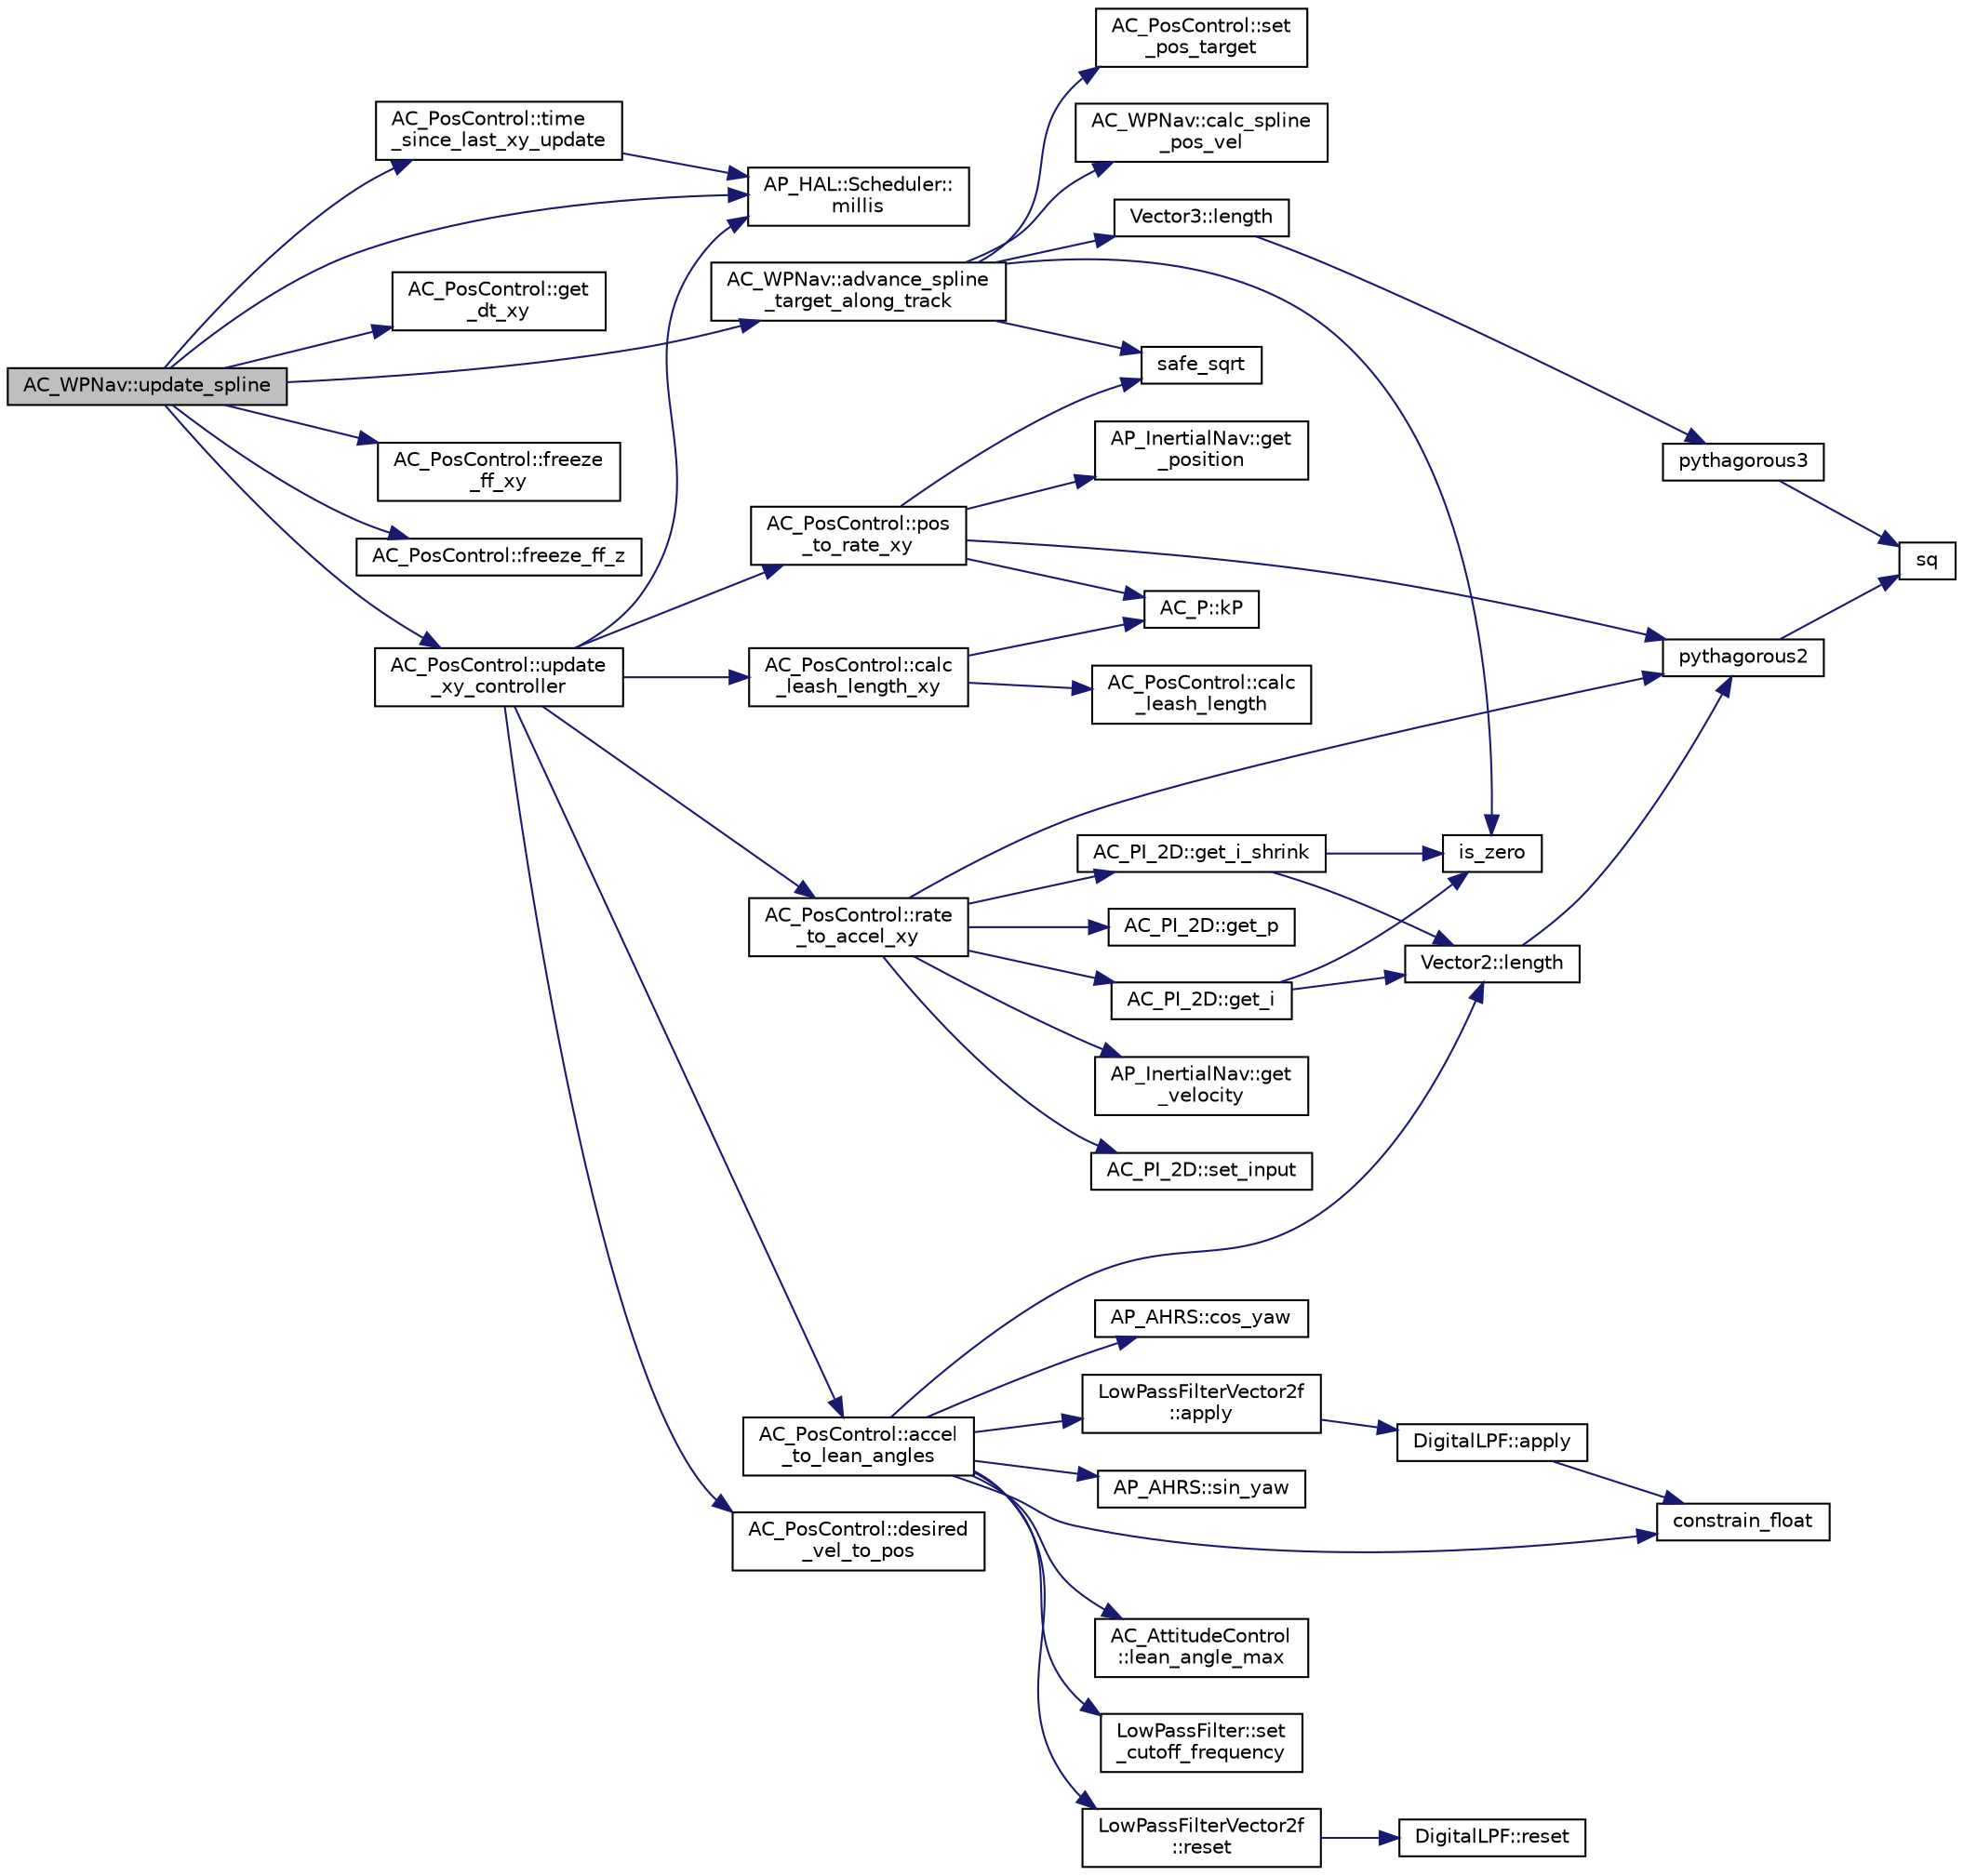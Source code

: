 digraph "AC_WPNav::update_spline"
{
 // INTERACTIVE_SVG=YES
  edge [fontname="Helvetica",fontsize="10",labelfontname="Helvetica",labelfontsize="10"];
  node [fontname="Helvetica",fontsize="10",shape=record];
  rankdir="LR";
  Node1 [label="AC_WPNav::update_spline",height=0.2,width=0.4,color="black", fillcolor="grey75", style="filled" fontcolor="black"];
  Node1 -> Node2 [color="midnightblue",fontsize="10",style="solid",fontname="Helvetica"];
  Node2 [label="AC_PosControl::time\l_since_last_xy_update",height=0.2,width=0.4,color="black", fillcolor="white", style="filled",URL="$classAC__PosControl.html#aba69e5af4db360bb85275fe843f7e95e"];
  Node2 -> Node3 [color="midnightblue",fontsize="10",style="solid",fontname="Helvetica"];
  Node3 [label="AP_HAL::Scheduler::\lmillis",height=0.2,width=0.4,color="black", fillcolor="white", style="filled",URL="$classAP__HAL_1_1Scheduler.html#a26b68339fc68a562d8d3a1238d0ec8c1"];
  Node1 -> Node4 [color="midnightblue",fontsize="10",style="solid",fontname="Helvetica"];
  Node4 [label="AC_PosControl::get\l_dt_xy",height=0.2,width=0.4,color="black", fillcolor="white", style="filled",URL="$classAC__PosControl.html#ab4a37d0f0ce8ea8038758158f8d06562"];
  Node1 -> Node5 [color="midnightblue",fontsize="10",style="solid",fontname="Helvetica"];
  Node5 [label="AC_WPNav::advance_spline\l_target_along_track",height=0.2,width=0.4,color="black", fillcolor="white", style="filled",URL="$classAC__WPNav.html#a5d446f33ca443a0df0a8d7e1dfcdd90f",tooltip="advance_spline_target_along_track - move target location along track from origin to destination ..."];
  Node5 -> Node6 [color="midnightblue",fontsize="10",style="solid",fontname="Helvetica"];
  Node6 [label="AC_WPNav::calc_spline\l_pos_vel",height=0.2,width=0.4,color="black", fillcolor="white", style="filled",URL="$classAC__WPNav.html#a3bd02c16cf547cd92584d908f65ccb50",tooltip="relies on update_spline_solution being called when the segment&#39;s origin and destination were set ..."];
  Node5 -> Node7 [color="midnightblue",fontsize="10",style="solid",fontname="Helvetica"];
  Node7 [label="safe_sqrt",height=0.2,width=0.4,color="black", fillcolor="white", style="filled",URL="$AP__Math_8cpp.html#a7b812b7e8008b90ab24bcd9c3b0e8e3b"];
  Node5 -> Node8 [color="midnightblue",fontsize="10",style="solid",fontname="Helvetica"];
  Node8 [label="Vector3::length",height=0.2,width=0.4,color="black", fillcolor="white", style="filled",URL="$classVector3.html#ac1fd5514e368a1e1c2d13f71eda18345"];
  Node8 -> Node9 [color="midnightblue",fontsize="10",style="solid",fontname="Helvetica"];
  Node9 [label="pythagorous3",height=0.2,width=0.4,color="black", fillcolor="white", style="filled",URL="$AP__Math_8cpp.html#ac09c78b18c2ad21b9a04081f119f11c0"];
  Node9 -> Node10 [color="midnightblue",fontsize="10",style="solid",fontname="Helvetica"];
  Node10 [label="sq",height=0.2,width=0.4,color="black", fillcolor="white", style="filled",URL="$AP__Math_8cpp.html#a996fdbe87607543eef5dcb234f6bc017"];
  Node5 -> Node11 [color="midnightblue",fontsize="10",style="solid",fontname="Helvetica"];
  Node11 [label="is_zero",height=0.2,width=0.4,color="black", fillcolor="white", style="filled",URL="$AP__Math_8h.html#a108b79eeb35c5d58f324458ec9e1e9f2"];
  Node5 -> Node12 [color="midnightblue",fontsize="10",style="solid",fontname="Helvetica"];
  Node12 [label="AC_PosControl::set\l_pos_target",height=0.2,width=0.4,color="black", fillcolor="white", style="filled",URL="$classAC__PosControl.html#ad70a79da0c5dcde97ccf848b03e7356a",tooltip="set_pos_target in cm from home "];
  Node1 -> Node13 [color="midnightblue",fontsize="10",style="solid",fontname="Helvetica"];
  Node13 [label="AC_PosControl::freeze\l_ff_xy",height=0.2,width=0.4,color="black", fillcolor="white", style="filled",URL="$classAC__PosControl.html#ac150947d527995a72dff6ad0921a1891",tooltip="freeze_ff_xy - used to stop the feed forward being calculated during a known discontinuity ..."];
  Node1 -> Node14 [color="midnightblue",fontsize="10",style="solid",fontname="Helvetica"];
  Node14 [label="AC_PosControl::freeze_ff_z",height=0.2,width=0.4,color="black", fillcolor="white", style="filled",URL="$classAC__PosControl.html#aa979d20c99f08a96d0f482c1dad50f78",tooltip="freeze_ff_z - used to stop the feed forward being calculated during a known discontinuity ..."];
  Node1 -> Node15 [color="midnightblue",fontsize="10",style="solid",fontname="Helvetica"];
  Node15 [label="AC_PosControl::update\l_xy_controller",height=0.2,width=0.4,color="black", fillcolor="white", style="filled",URL="$classAC__PosControl.html#ae8b8e5c5812ab2419c570ae7f44a70f3",tooltip="update_xy_controller - run the horizontal position controller - should be called at 100hz or higher ..."];
  Node15 -> Node3 [color="midnightblue",fontsize="10",style="solid",fontname="Helvetica"];
  Node15 -> Node16 [color="midnightblue",fontsize="10",style="solid",fontname="Helvetica"];
  Node16 [label="AC_PosControl::calc\l_leash_length_xy",height=0.2,width=0.4,color="black", fillcolor="white", style="filled",URL="$classAC__PosControl.html#ac4f923c39399266568b9ae9419a0596f"];
  Node16 -> Node17 [color="midnightblue",fontsize="10",style="solid",fontname="Helvetica"];
  Node17 [label="AC_PosControl::calc\l_leash_length",height=0.2,width=0.4,color="black", fillcolor="white", style="filled",URL="$classAC__PosControl.html#a92e0998be57c8a917a7a7514c542e314",tooltip="calc_leash_length - calculates the horizontal leash length given a maximum speed, acceleration and po..."];
  Node16 -> Node18 [color="midnightblue",fontsize="10",style="solid",fontname="Helvetica"];
  Node18 [label="AC_P::kP",height=0.2,width=0.4,color="black", fillcolor="white", style="filled",URL="$classAC__P.html#a9378b33d8cfb4bf2417880c038f1b7a2"];
  Node15 -> Node19 [color="midnightblue",fontsize="10",style="solid",fontname="Helvetica"];
  Node19 [label="AC_PosControl::desired\l_vel_to_pos",height=0.2,width=0.4,color="black", fillcolor="white", style="filled",URL="$classAC__PosControl.html#ae717003af936b0d465b82d150d611963",tooltip="desired_vel_to_pos - move position target using desired velocities "];
  Node15 -> Node20 [color="midnightblue",fontsize="10",style="solid",fontname="Helvetica"];
  Node20 [label="AC_PosControl::pos\l_to_rate_xy",height=0.2,width=0.4,color="black", fillcolor="white", style="filled",URL="$classAC__PosControl.html#a3a8f35e4cc0c50f6d0bb663966e47830"];
  Node20 -> Node21 [color="midnightblue",fontsize="10",style="solid",fontname="Helvetica"];
  Node21 [label="AP_InertialNav::get\l_position",height=0.2,width=0.4,color="black", fillcolor="white", style="filled",URL="$classAP__InertialNav.html#a39348dd51a8c32fe16d01dfef284e31a"];
  Node20 -> Node18 [color="midnightblue",fontsize="10",style="solid",fontname="Helvetica"];
  Node20 -> Node22 [color="midnightblue",fontsize="10",style="solid",fontname="Helvetica"];
  Node22 [label="pythagorous2",height=0.2,width=0.4,color="black", fillcolor="white", style="filled",URL="$AP__Math_8cpp.html#afd3767d48a7b20f6d5220a4f8007af00"];
  Node22 -> Node10 [color="midnightblue",fontsize="10",style="solid",fontname="Helvetica"];
  Node20 -> Node7 [color="midnightblue",fontsize="10",style="solid",fontname="Helvetica"];
  Node15 -> Node23 [color="midnightblue",fontsize="10",style="solid",fontname="Helvetica"];
  Node23 [label="AC_PosControl::rate\l_to_accel_xy",height=0.2,width=0.4,color="black", fillcolor="white", style="filled",URL="$classAC__PosControl.html#a5b3282ea40c7d2ef6d44e51670094ccf"];
  Node23 -> Node24 [color="midnightblue",fontsize="10",style="solid",fontname="Helvetica"];
  Node24 [label="AP_InertialNav::get\l_velocity",height=0.2,width=0.4,color="black", fillcolor="white", style="filled",URL="$classAP__InertialNav.html#a5bfad40c8a4e0ca98aa09c80e17c4ff5"];
  Node23 -> Node25 [color="midnightblue",fontsize="10",style="solid",fontname="Helvetica"];
  Node25 [label="AC_PI_2D::set_input",height=0.2,width=0.4,color="black", fillcolor="white", style="filled",URL="$classAC__PI__2D.html#a2aeddba42e425e6e02264165220b11d8"];
  Node23 -> Node26 [color="midnightblue",fontsize="10",style="solid",fontname="Helvetica"];
  Node26 [label="AC_PI_2D::get_p",height=0.2,width=0.4,color="black", fillcolor="white", style="filled",URL="$classAC__PI__2D.html#aa8564949b84f613cad26c7b9f557bb3e"];
  Node23 -> Node27 [color="midnightblue",fontsize="10",style="solid",fontname="Helvetica"];
  Node27 [label="AC_PI_2D::get_i",height=0.2,width=0.4,color="black", fillcolor="white", style="filled",URL="$classAC__PI__2D.html#af464bd8936fccc9a0b11ab183e9ca384"];
  Node27 -> Node11 [color="midnightblue",fontsize="10",style="solid",fontname="Helvetica"];
  Node27 -> Node28 [color="midnightblue",fontsize="10",style="solid",fontname="Helvetica"];
  Node28 [label="Vector2::length",height=0.2,width=0.4,color="black", fillcolor="white", style="filled",URL="$structVector2.html#ad8ebafde96f43521d3647e2552387529",tooltip="-*- tab-width: 4; Mode: C++; c-basic-offset: 4; indent-tabs-mode: nil -*- "];
  Node28 -> Node22 [color="midnightblue",fontsize="10",style="solid",fontname="Helvetica"];
  Node23 -> Node29 [color="midnightblue",fontsize="10",style="solid",fontname="Helvetica"];
  Node29 [label="AC_PI_2D::get_i_shrink",height=0.2,width=0.4,color="black", fillcolor="white", style="filled",URL="$classAC__PI__2D.html#ae8bc307e280fa7d11b67742491223fb1"];
  Node29 -> Node11 [color="midnightblue",fontsize="10",style="solid",fontname="Helvetica"];
  Node29 -> Node28 [color="midnightblue",fontsize="10",style="solid",fontname="Helvetica"];
  Node23 -> Node22 [color="midnightblue",fontsize="10",style="solid",fontname="Helvetica"];
  Node15 -> Node30 [color="midnightblue",fontsize="10",style="solid",fontname="Helvetica"];
  Node30 [label="AC_PosControl::accel\l_to_lean_angles",height=0.2,width=0.4,color="black", fillcolor="white", style="filled",URL="$classAC__PosControl.html#a46019950532852f60edd1a68bef9d1b2"];
  Node30 -> Node31 [color="midnightblue",fontsize="10",style="solid",fontname="Helvetica"];
  Node31 [label="AC_AttitudeControl\l::lean_angle_max",height=0.2,width=0.4,color="black", fillcolor="white", style="filled",URL="$classAC__AttitudeControl.html#a85dc24e26f3d1b7b2394a8c3380c7bde"];
  Node30 -> Node32 [color="midnightblue",fontsize="10",style="solid",fontname="Helvetica"];
  Node32 [label="LowPassFilterVector2f\l::reset",height=0.2,width=0.4,color="black", fillcolor="white", style="filled",URL="$classLowPassFilterVector2f.html#a5dd23c93efc92d418089d2c5b5ddc5e6"];
  Node32 -> Node33 [color="midnightblue",fontsize="10",style="solid",fontname="Helvetica"];
  Node33 [label="DigitalLPF::reset",height=0.2,width=0.4,color="black", fillcolor="white", style="filled",URL="$classDigitalLPF.html#a3b7217283a52a01a86e7ab0c68a3ca96"];
  Node30 -> Node28 [color="midnightblue",fontsize="10",style="solid",fontname="Helvetica"];
  Node30 -> Node34 [color="midnightblue",fontsize="10",style="solid",fontname="Helvetica"];
  Node34 [label="LowPassFilter::set\l_cutoff_frequency",height=0.2,width=0.4,color="black", fillcolor="white", style="filled",URL="$classLowPassFilter.html#a5c3c8a444566f57ef2bb95775fe7be5e"];
  Node30 -> Node35 [color="midnightblue",fontsize="10",style="solid",fontname="Helvetica"];
  Node35 [label="LowPassFilterVector2f\l::apply",height=0.2,width=0.4,color="black", fillcolor="white", style="filled",URL="$classLowPassFilterVector2f.html#a1c0d92749dd36e4f70bd735914db0813"];
  Node35 -> Node36 [color="midnightblue",fontsize="10",style="solid",fontname="Helvetica"];
  Node36 [label="DigitalLPF::apply",height=0.2,width=0.4,color="black", fillcolor="white", style="filled",URL="$classDigitalLPF.html#aec513ab9bc5165163c6ec87692f804e8"];
  Node36 -> Node37 [color="midnightblue",fontsize="10",style="solid",fontname="Helvetica"];
  Node37 [label="constrain_float",height=0.2,width=0.4,color="black", fillcolor="white", style="filled",URL="$AP__Math_8cpp.html#a08eedb329d8162ddbd344d4f6c8cde20"];
  Node30 -> Node38 [color="midnightblue",fontsize="10",style="solid",fontname="Helvetica"];
  Node38 [label="AP_AHRS::cos_yaw",height=0.2,width=0.4,color="black", fillcolor="white", style="filled",URL="$classAP__AHRS.html#a1aaffcffc239930cb651fad539362fa0"];
  Node30 -> Node39 [color="midnightblue",fontsize="10",style="solid",fontname="Helvetica"];
  Node39 [label="AP_AHRS::sin_yaw",height=0.2,width=0.4,color="black", fillcolor="white", style="filled",URL="$classAP__AHRS.html#ae559b9d6fdd1e8ed3001258f58c98c39"];
  Node30 -> Node37 [color="midnightblue",fontsize="10",style="solid",fontname="Helvetica"];
  Node1 -> Node3 [color="midnightblue",fontsize="10",style="solid",fontname="Helvetica"];
}
